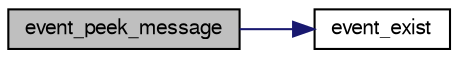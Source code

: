 digraph "event_peek_message"
{
 // LATEX_PDF_SIZE
  bgcolor="transparent";
  edge [fontname="FreeSans",fontsize="10",labelfontname="FreeSans",labelfontsize="10"];
  node [fontname="FreeSans",fontsize="10",shape=record];
  rankdir="LR";
  Node1 [label="event_peek_message",height=0.2,width=0.4,color="black", fillcolor="grey75", style="filled", fontcolor="black",tooltip="Peek the first message from the list."];
  Node1 -> Node2 [color="midnightblue",fontsize="10",style="solid",fontname="FreeSans"];
  Node2 [label="event_exist",height=0.2,width=0.4,color="black",URL="$event_8c.html#a578420a784d4b0ab9838a749d82342b8",tooltip="Check if there is a message."];
}
